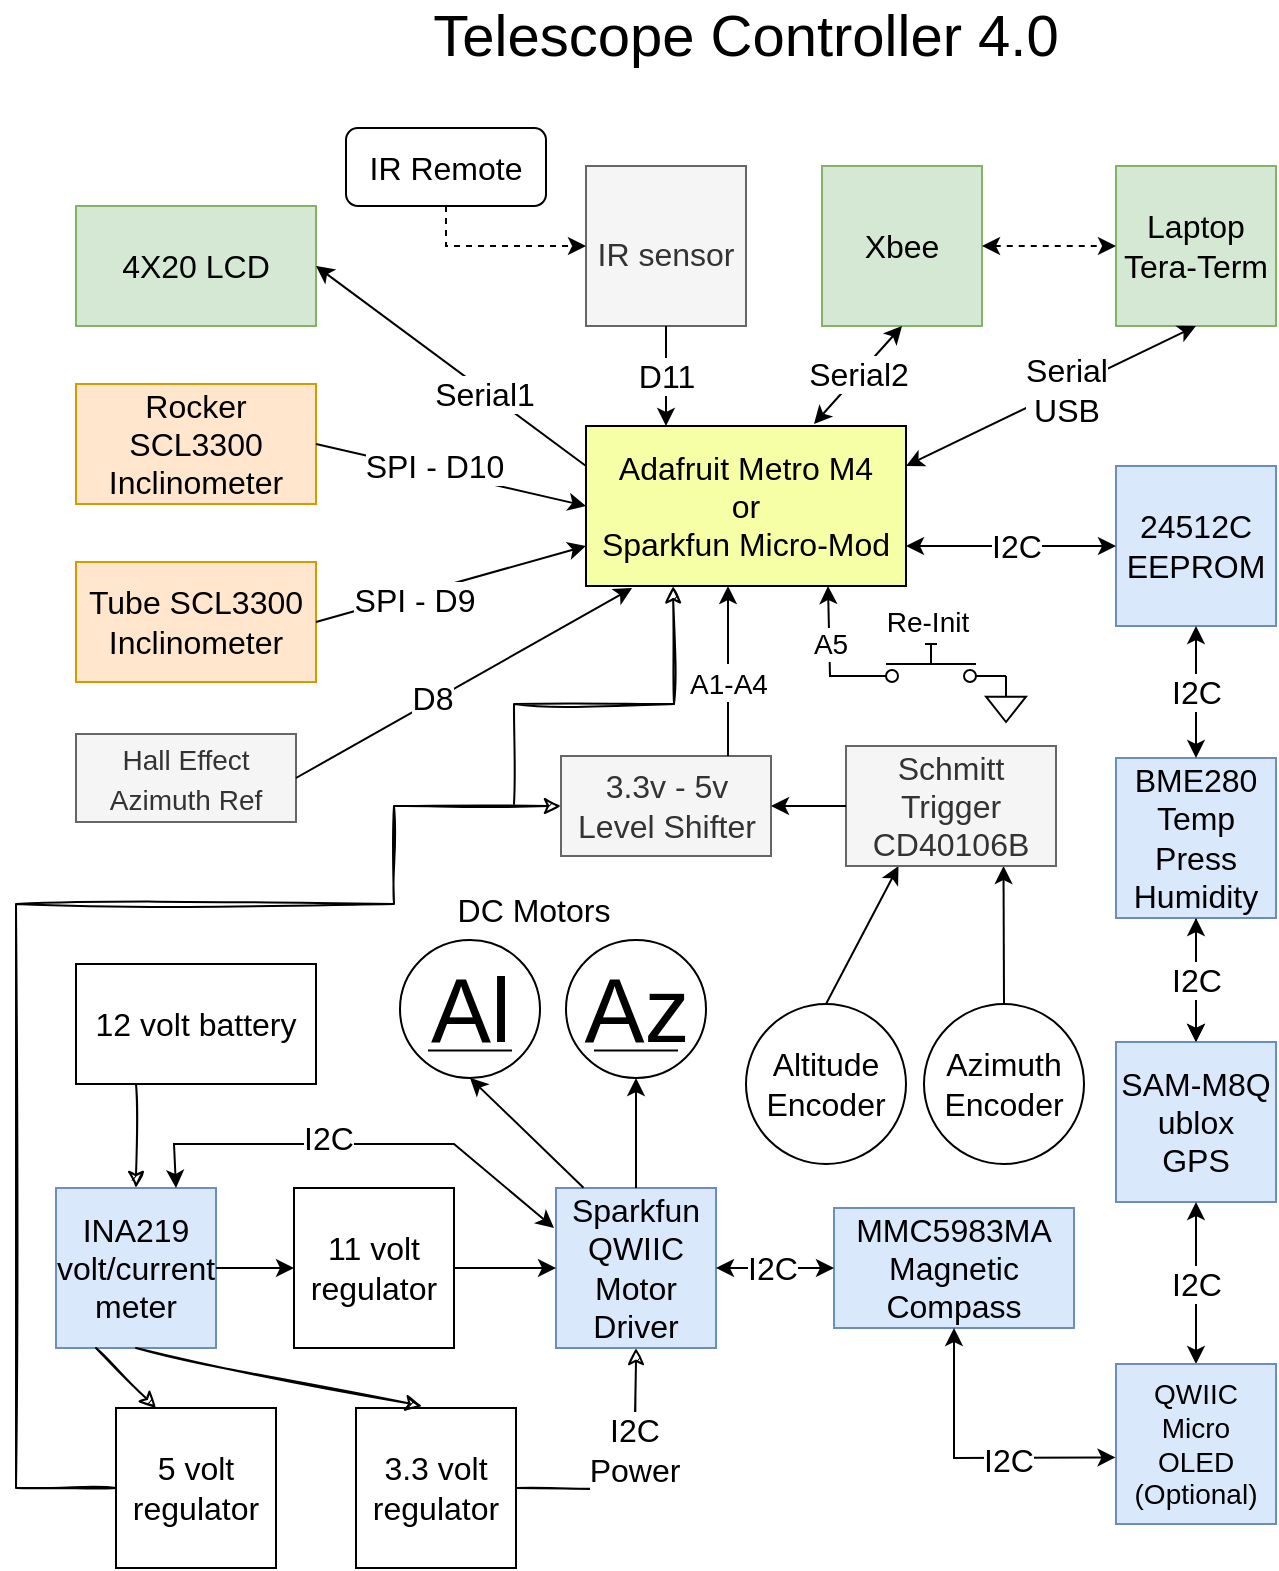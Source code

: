 <mxfile version="19.0.3" type="device"><diagram id="dfTcZu8hBwnrawHtrHI6" name="Page-1"><mxGraphModel dx="1102" dy="865" grid="1" gridSize="10" guides="1" tooltips="1" connect="1" arrows="1" fold="1" page="1" pageScale="1" pageWidth="850" pageHeight="1100" math="0" shadow="0"><root><mxCell id="0"/><mxCell id="1" parent="0"/><mxCell id="vl6H8IpSv7DQlBcltELX-1" value="&lt;font style=&quot;font-size: 16px;&quot;&gt;Adafruit Metro M4&lt;br&gt;or&lt;br&gt;Sparkfun Micro-Mod&lt;/font&gt;" style="rounded=0;whiteSpace=wrap;html=1;fillColor=#F6FFA6;" parent="1" vertex="1"><mxGeometry x="396" y="241" width="160" height="80" as="geometry"/></mxCell><mxCell id="vl6H8IpSv7DQlBcltELX-2" value="Telescope Controller 4.0" style="text;html=1;strokeColor=none;fillColor=none;align=center;verticalAlign=middle;whiteSpace=wrap;rounded=0;fontSize=29;" parent="1" vertex="1"><mxGeometry x="291" y="31" width="370" height="30" as="geometry"/></mxCell><mxCell id="vl6H8IpSv7DQlBcltELX-3" value="&lt;font style=&quot;font-size: 16px;&quot;&gt;IR sensor&lt;/font&gt;" style="whiteSpace=wrap;html=1;aspect=fixed;fontSize=29;fillColor=#f5f5f5;fontColor=#333333;strokeColor=#666666;" parent="1" vertex="1"><mxGeometry x="396" y="111" width="80" height="80" as="geometry"/></mxCell><mxCell id="vl6H8IpSv7DQlBcltELX-4" value="4X20 LCD" style="rounded=0;whiteSpace=wrap;html=1;fontSize=16;fillColor=#d5e8d4;strokeColor=#82b366;" parent="1" vertex="1"><mxGeometry x="141" y="131" width="120" height="60" as="geometry"/></mxCell><mxCell id="vl6H8IpSv7DQlBcltELX-5" value="Rocker SCL3300 Inclinometer" style="rounded=0;whiteSpace=wrap;html=1;fontSize=16;fillColor=#ffe6cc;strokeColor=#d79b00;" parent="1" vertex="1"><mxGeometry x="141" y="220" width="120" height="60" as="geometry"/></mxCell><mxCell id="vl6H8IpSv7DQlBcltELX-6" value="Tube SCL3300 Inclinometer" style="rounded=0;whiteSpace=wrap;html=1;fontSize=16;fillColor=#ffe6cc;strokeColor=#d79b00;" parent="1" vertex="1"><mxGeometry x="141" y="309" width="120" height="60" as="geometry"/></mxCell><mxCell id="vl6H8IpSv7DQlBcltELX-7" value="Laptop&lt;br&gt;Tera-Term" style="whiteSpace=wrap;html=1;aspect=fixed;fontSize=16;fillColor=#d5e8d4;strokeColor=#82b366;" parent="1" vertex="1"><mxGeometry x="661" y="111" width="80" height="80" as="geometry"/></mxCell><mxCell id="vl6H8IpSv7DQlBcltELX-8" value="Xbee" style="whiteSpace=wrap;html=1;aspect=fixed;fontSize=16;fillColor=#d5e8d4;strokeColor=#82b366;" parent="1" vertex="1"><mxGeometry x="514" y="111" width="80" height="80" as="geometry"/></mxCell><mxCell id="vl6H8IpSv7DQlBcltELX-9" value="24512C&lt;br&gt;EEPROM" style="whiteSpace=wrap;html=1;aspect=fixed;fontSize=16;fillColor=#dae8fc;strokeColor=#6c8ebf;" parent="1" vertex="1"><mxGeometry x="661" y="261" width="80" height="80" as="geometry"/></mxCell><mxCell id="vl6H8IpSv7DQlBcltELX-67" value="" style="edgeStyle=orthogonalEdgeStyle;rounded=0;orthogonalLoop=1;jettySize=auto;html=1;fontSize=14;" parent="1" source="vl6H8IpSv7DQlBcltELX-10" target="vl6H8IpSv7DQlBcltELX-11" edge="1"><mxGeometry relative="1" as="geometry"/></mxCell><mxCell id="vl6H8IpSv7DQlBcltELX-10" value="BME280 Temp Press Humidity" style="whiteSpace=wrap;html=1;aspect=fixed;fontSize=16;fillColor=#dae8fc;strokeColor=#6c8ebf;" parent="1" vertex="1"><mxGeometry x="661" y="407" width="80" height="80" as="geometry"/></mxCell><mxCell id="vl6H8IpSv7DQlBcltELX-30" value="" style="edgeStyle=orthogonalEdgeStyle;rounded=0;orthogonalLoop=1;jettySize=auto;html=1;fontSize=16;" parent="1" source="vl6H8IpSv7DQlBcltELX-11" edge="1"><mxGeometry relative="1" as="geometry"><mxPoint x="701" y="563" as="targetPoint"/></mxGeometry></mxCell><mxCell id="vl6H8IpSv7DQlBcltELX-11" value="SAM-M8Q&lt;br&gt;ublox&lt;br&gt;GPS" style="whiteSpace=wrap;html=1;aspect=fixed;fontSize=16;fillColor=#dae8fc;strokeColor=#6c8ebf;" parent="1" vertex="1"><mxGeometry x="661" y="549" width="80" height="80" as="geometry"/></mxCell><mxCell id="vl6H8IpSv7DQlBcltELX-12" value="Sparkfun&lt;br&gt;QWIIC&lt;br&gt;Motor Driver" style="whiteSpace=wrap;html=1;aspect=fixed;fontSize=16;fillColor=#dae8fc;strokeColor=#6c8ebf;" parent="1" vertex="1"><mxGeometry x="381" y="622" width="80" height="80" as="geometry"/></mxCell><mxCell id="vl6H8IpSv7DQlBcltELX-13" value="INA219 volt/current meter" style="whiteSpace=wrap;html=1;aspect=fixed;fontSize=16;fillColor=#dae8fc;strokeColor=#6c8ebf;" parent="1" vertex="1"><mxGeometry x="131" y="622" width="80" height="80" as="geometry"/></mxCell><mxCell id="vl6H8IpSv7DQlBcltELX-14" value="MMC5983MA&lt;br&gt;Magnetic Compass" style="rounded=0;whiteSpace=wrap;html=1;fontSize=16;fillColor=#dae8fc;strokeColor=#6c8ebf;" parent="1" vertex="1"><mxGeometry x="520" y="632" width="120" height="60" as="geometry"/></mxCell><mxCell id="vl6H8IpSv7DQlBcltELX-15" value="12 volt battery" style="rounded=0;whiteSpace=wrap;html=1;fontSize=16;" parent="1" vertex="1"><mxGeometry x="141" y="510" width="120" height="60" as="geometry"/></mxCell><mxCell id="vl6H8IpSv7DQlBcltELX-16" value="5 volt regulator" style="whiteSpace=wrap;html=1;aspect=fixed;fontSize=16;" parent="1" vertex="1"><mxGeometry x="161" y="732" width="80" height="80" as="geometry"/></mxCell><mxCell id="vl6H8IpSv7DQlBcltELX-17" value="3.3 volt regulator" style="whiteSpace=wrap;html=1;aspect=fixed;fontSize=16;" parent="1" vertex="1"><mxGeometry x="281" y="732" width="80" height="80" as="geometry"/></mxCell><mxCell id="vl6H8IpSv7DQlBcltELX-18" value="11 volt regulator" style="whiteSpace=wrap;html=1;aspect=fixed;fontSize=16;" parent="1" vertex="1"><mxGeometry x="250" y="622" width="80" height="80" as="geometry"/></mxCell><mxCell id="vl6H8IpSv7DQlBcltELX-19" value="" style="endArrow=classic;html=1;rounded=0;fontSize=16;entryX=1;entryY=0.5;entryDx=0;entryDy=0;exitX=0;exitY=0.25;exitDx=0;exitDy=0;" parent="1" source="vl6H8IpSv7DQlBcltELX-1" target="vl6H8IpSv7DQlBcltELX-4" edge="1"><mxGeometry width="50" height="50" relative="1" as="geometry"><mxPoint x="391" y="280" as="sourcePoint"/><mxPoint x="381" y="220" as="targetPoint"/></mxGeometry></mxCell><mxCell id="vl6H8IpSv7DQlBcltELX-53" value="Serial1" style="edgeLabel;html=1;align=center;verticalAlign=middle;resizable=0;points=[];fontSize=16;" parent="vl6H8IpSv7DQlBcltELX-19" vertex="1" connectable="0"><mxGeometry x="-0.25" y="1" relative="1" as="geometry"><mxPoint as="offset"/></mxGeometry></mxCell><mxCell id="vl6H8IpSv7DQlBcltELX-20" value="D11" style="endArrow=classic;html=1;rounded=0;fontSize=16;entryX=0.25;entryY=0;entryDx=0;entryDy=0;exitX=0.5;exitY=1;exitDx=0;exitDy=0;" parent="1" source="vl6H8IpSv7DQlBcltELX-3" target="vl6H8IpSv7DQlBcltELX-1" edge="1"><mxGeometry width="50" height="50" relative="1" as="geometry"><mxPoint x="201" y="100" as="sourcePoint"/><mxPoint x="251" y="50" as="targetPoint"/></mxGeometry></mxCell><mxCell id="vl6H8IpSv7DQlBcltELX-21" value="" style="endArrow=classic;startArrow=classic;html=1;rounded=0;fontSize=16;entryX=0;entryY=0.5;entryDx=0;entryDy=0;dashed=1;exitX=1;exitY=0.5;exitDx=0;exitDy=0;" parent="1" source="vl6H8IpSv7DQlBcltELX-8" target="vl6H8IpSv7DQlBcltELX-7" edge="1"><mxGeometry width="50" height="50" relative="1" as="geometry"><mxPoint x="511" y="240" as="sourcePoint"/><mxPoint x="621" y="200" as="targetPoint"/></mxGeometry></mxCell><mxCell id="vl6H8IpSv7DQlBcltELX-22" value="" style="endArrow=classic;startArrow=classic;html=1;rounded=0;fontSize=16;entryX=0.5;entryY=1;entryDx=0;entryDy=0;exitX=1;exitY=0.25;exitDx=0;exitDy=0;" parent="1" source="vl6H8IpSv7DQlBcltELX-1" target="vl6H8IpSv7DQlBcltELX-7" edge="1"><mxGeometry width="50" height="50" relative="1" as="geometry"><mxPoint x="591" y="290" as="sourcePoint"/><mxPoint x="641" y="240" as="targetPoint"/></mxGeometry></mxCell><mxCell id="vl6H8IpSv7DQlBcltELX-51" value="Serial&lt;br&gt;USB" style="edgeLabel;html=1;align=center;verticalAlign=middle;resizable=0;points=[];fontSize=16;" parent="vl6H8IpSv7DQlBcltELX-22" vertex="1" connectable="0"><mxGeometry x="-0.288" y="-3" relative="1" as="geometry"><mxPoint x="27" y="-16" as="offset"/></mxGeometry></mxCell><mxCell id="vl6H8IpSv7DQlBcltELX-24" value="" style="endArrow=classic;startArrow=classic;html=1;rounded=0;fontSize=16;exitX=1;exitY=0.75;exitDx=0;exitDy=0;entryX=0;entryY=0.5;entryDx=0;entryDy=0;" parent="1" source="vl6H8IpSv7DQlBcltELX-1" target="vl6H8IpSv7DQlBcltELX-9" edge="1"><mxGeometry width="50" height="50" relative="1" as="geometry"><mxPoint x="591" y="330" as="sourcePoint"/><mxPoint x="641" y="280" as="targetPoint"/></mxGeometry></mxCell><mxCell id="vl6H8IpSv7DQlBcltELX-50" value="I2C" style="edgeLabel;html=1;align=center;verticalAlign=middle;resizable=0;points=[];fontSize=16;" parent="vl6H8IpSv7DQlBcltELX-24" vertex="1" connectable="0"><mxGeometry x="-0.292" y="1" relative="1" as="geometry"><mxPoint x="18" y="1" as="offset"/></mxGeometry></mxCell><mxCell id="vl6H8IpSv7DQlBcltELX-25" value="" style="endArrow=classic;html=1;rounded=0;fontSize=16;entryX=0;entryY=0.5;entryDx=0;entryDy=0;exitX=1;exitY=0.5;exitDx=0;exitDy=0;" parent="1" source="vl6H8IpSv7DQlBcltELX-5" target="vl6H8IpSv7DQlBcltELX-1" edge="1"><mxGeometry width="50" height="50" relative="1" as="geometry"><mxPoint x="261" y="230" as="sourcePoint"/><mxPoint x="341" y="240" as="targetPoint"/></mxGeometry></mxCell><mxCell id="vl6H8IpSv7DQlBcltELX-56" value="SPI - D10" style="edgeLabel;html=1;align=center;verticalAlign=middle;resizable=0;points=[];fontSize=16;" parent="vl6H8IpSv7DQlBcltELX-25" vertex="1" connectable="0"><mxGeometry x="0.352" y="-1" relative="1" as="geometry"><mxPoint x="-32" y="-11" as="offset"/></mxGeometry></mxCell><mxCell id="vl6H8IpSv7DQlBcltELX-26" value="" style="endArrow=classic;html=1;rounded=0;fontSize=16;exitX=1;exitY=0.5;exitDx=0;exitDy=0;entryX=0;entryY=0.75;entryDx=0;entryDy=0;" parent="1" source="vl6H8IpSv7DQlBcltELX-6" target="vl6H8IpSv7DQlBcltELX-1" edge="1"><mxGeometry width="50" height="50" relative="1" as="geometry"><mxPoint x="321" y="360" as="sourcePoint"/><mxPoint x="371" y="310" as="targetPoint"/></mxGeometry></mxCell><mxCell id="vl6H8IpSv7DQlBcltELX-57" value="SPI - D9" style="edgeLabel;html=1;align=center;verticalAlign=middle;resizable=0;points=[];fontSize=16;" parent="vl6H8IpSv7DQlBcltELX-26" vertex="1" connectable="0"><mxGeometry x="-0.603" y="-1" relative="1" as="geometry"><mxPoint x="22" y="-5" as="offset"/></mxGeometry></mxCell><mxCell id="vl6H8IpSv7DQlBcltELX-27" value="I2C" style="endArrow=classic;startArrow=classic;html=1;rounded=0;fontSize=16;entryX=0.5;entryY=1;entryDx=0;entryDy=0;exitX=0.5;exitY=0;exitDx=0;exitDy=0;" parent="1" source="vl6H8IpSv7DQlBcltELX-10" target="vl6H8IpSv7DQlBcltELX-9" edge="1"><mxGeometry width="50" height="50" relative="1" as="geometry"><mxPoint x="751" y="370" as="sourcePoint"/><mxPoint x="861" y="330" as="targetPoint"/></mxGeometry></mxCell><mxCell id="vl6H8IpSv7DQlBcltELX-28" value="I2C" style="endArrow=classic;startArrow=classic;html=1;rounded=0;fontSize=16;entryX=0.5;entryY=1;entryDx=0;entryDy=0;exitX=0.5;exitY=0;exitDx=0;exitDy=0;" parent="1" source="vl6H8IpSv7DQlBcltELX-11" target="vl6H8IpSv7DQlBcltELX-10" edge="1"><mxGeometry width="50" height="50" relative="1" as="geometry"><mxPoint x="701" y="592" as="sourcePoint"/><mxPoint x="701" y="514" as="targetPoint"/></mxGeometry></mxCell><mxCell id="vl6H8IpSv7DQlBcltELX-29" value="I2C" style="endArrow=classic;startArrow=classic;html=1;rounded=0;fontSize=16;exitX=0.5;exitY=0;exitDx=0;exitDy=0;entryX=0.5;entryY=1;entryDx=0;entryDy=0;" parent="1" source="vl6H8IpSv7DQlBcltELX-74" target="vl6H8IpSv7DQlBcltELX-11" edge="1"><mxGeometry width="50" height="50" relative="1" as="geometry"><mxPoint x="611" y="781" as="sourcePoint"/><mxPoint x="661" y="731" as="targetPoint"/><Array as="points"><mxPoint x="701" y="662"/></Array></mxGeometry></mxCell><mxCell id="vl6H8IpSv7DQlBcltELX-31" value="" style="endArrow=classic;startArrow=classic;html=1;rounded=0;fontSize=16;exitX=1;exitY=0.5;exitDx=0;exitDy=0;entryX=0;entryY=0.5;entryDx=0;entryDy=0;" parent="1" source="vl6H8IpSv7DQlBcltELX-12" target="vl6H8IpSv7DQlBcltELX-14" edge="1"><mxGeometry width="50" height="50" relative="1" as="geometry"><mxPoint x="491" y="601" as="sourcePoint"/><mxPoint x="541" y="551" as="targetPoint"/></mxGeometry></mxCell><mxCell id="vl6H8IpSv7DQlBcltELX-62" value="I2C" style="edgeLabel;html=1;align=center;verticalAlign=middle;resizable=0;points=[];fontSize=16;" parent="vl6H8IpSv7DQlBcltELX-31" vertex="1" connectable="0"><mxGeometry x="-0.424" y="-2" relative="1" as="geometry"><mxPoint x="11" y="-2" as="offset"/></mxGeometry></mxCell><mxCell id="vl6H8IpSv7DQlBcltELX-32" value="Azimuth Encoder" style="ellipse;whiteSpace=wrap;html=1;aspect=fixed;fontSize=16;" parent="1" vertex="1"><mxGeometry x="565" y="530" width="80" height="80" as="geometry"/></mxCell><mxCell id="vl6H8IpSv7DQlBcltELX-33" value="Altitude Encoder" style="ellipse;whiteSpace=wrap;html=1;aspect=fixed;fontSize=16;" parent="1" vertex="1"><mxGeometry x="476" y="530" width="80" height="80" as="geometry"/></mxCell><mxCell id="vl6H8IpSv7DQlBcltELX-34" value="Az" style="dashed=0;outlineConnect=0;align=center;html=1;shape=mxgraph.pid.engines.electric_motor_(dc);fontSize=45;" parent="1" vertex="1"><mxGeometry x="386" y="498" width="70" height="69" as="geometry"/></mxCell><mxCell id="vl6H8IpSv7DQlBcltELX-35" value="Al" style="dashed=0;outlineConnect=0;align=center;html=1;shape=mxgraph.pid.engines.electric_motor_(dc);fontSize=45;" parent="1" vertex="1"><mxGeometry x="303" y="498" width="70" height="69" as="geometry"/></mxCell><mxCell id="vl6H8IpSv7DQlBcltELX-36" value="" style="endArrow=classic;html=1;rounded=0;fontSize=16;exitX=0.5;exitY=0;exitDx=0;exitDy=0;entryX=0.75;entryY=1;entryDx=0;entryDy=0;" parent="1" source="vl6H8IpSv7DQlBcltELX-32" target="vl6H8IpSv7DQlBcltELX-59" edge="1"><mxGeometry width="50" height="50" relative="1" as="geometry"><mxPoint x="311" y="510" as="sourcePoint"/><mxPoint x="531" y="320" as="targetPoint"/></mxGeometry></mxCell><mxCell id="vl6H8IpSv7DQlBcltELX-37" value="" style="endArrow=classic;html=1;rounded=0;fontSize=16;entryX=0.25;entryY=1;entryDx=0;entryDy=0;exitX=0.5;exitY=0;exitDx=0;exitDy=0;" parent="1" source="vl6H8IpSv7DQlBcltELX-33" target="vl6H8IpSv7DQlBcltELX-59" edge="1"><mxGeometry width="50" height="50" relative="1" as="geometry"><mxPoint x="301" y="500" as="sourcePoint"/><mxPoint x="351" y="450" as="targetPoint"/></mxGeometry></mxCell><mxCell id="vl6H8IpSv7DQlBcltELX-38" value="" style="endArrow=classic;html=1;rounded=0;fontSize=16;entryX=0.5;entryY=1;entryDx=0;entryDy=0;entryPerimeter=0;exitX=0.5;exitY=0;exitDx=0;exitDy=0;" parent="1" source="vl6H8IpSv7DQlBcltELX-12" target="vl6H8IpSv7DQlBcltELX-34" edge="1"><mxGeometry width="50" height="50" relative="1" as="geometry"><mxPoint x="421" y="602" as="sourcePoint"/><mxPoint x="396" y="546.5" as="targetPoint"/></mxGeometry></mxCell><mxCell id="vl6H8IpSv7DQlBcltELX-39" value="" style="endArrow=classic;html=1;rounded=0;fontSize=16;entryX=0.5;entryY=1;entryDx=0;entryDy=0;entryPerimeter=0;exitX=0.172;exitY=-0.002;exitDx=0;exitDy=0;exitPerimeter=0;" parent="1" source="vl6H8IpSv7DQlBcltELX-12" target="vl6H8IpSv7DQlBcltELX-35" edge="1"><mxGeometry width="50" height="50" relative="1" as="geometry"><mxPoint x="400" y="620" as="sourcePoint"/><mxPoint x="311" y="552" as="targetPoint"/></mxGeometry></mxCell><mxCell id="vl6H8IpSv7DQlBcltELX-40" value="" style="endArrow=classic;html=1;rounded=0;fontSize=16;exitX=0.25;exitY=1;exitDx=0;exitDy=0;entryX=0.5;entryY=0;entryDx=0;entryDy=0;shadow=0;sketch=1;" parent="1" source="vl6H8IpSv7DQlBcltELX-15" target="vl6H8IpSv7DQlBcltELX-13" edge="1"><mxGeometry width="50" height="50" relative="1" as="geometry"><mxPoint x="61" y="662" as="sourcePoint"/><mxPoint x="111" y="612" as="targetPoint"/></mxGeometry></mxCell><mxCell id="vl6H8IpSv7DQlBcltELX-41" value="" style="endArrow=classic;html=1;rounded=0;fontSize=16;exitX=0.25;exitY=1;exitDx=0;exitDy=0;entryX=0.25;entryY=0;entryDx=0;entryDy=0;sketch=1;" parent="1" source="vl6H8IpSv7DQlBcltELX-13" target="vl6H8IpSv7DQlBcltELX-16" edge="1"><mxGeometry width="50" height="50" relative="1" as="geometry"><mxPoint x="101" y="742" as="sourcePoint"/><mxPoint x="161" y="772" as="targetPoint"/><Array as="points"/></mxGeometry></mxCell><mxCell id="vl6H8IpSv7DQlBcltELX-42" value="" style="endArrow=classic;html=1;rounded=0;fontSize=16;entryX=0.413;entryY=-0.012;entryDx=0;entryDy=0;entryPerimeter=0;exitX=0.5;exitY=1;exitDx=0;exitDy=0;sketch=1;" parent="1" source="vl6H8IpSv7DQlBcltELX-13" target="vl6H8IpSv7DQlBcltELX-17" edge="1"><mxGeometry width="50" height="50" relative="1" as="geometry"><mxPoint x="251" y="722" as="sourcePoint"/><mxPoint x="301" y="672" as="targetPoint"/></mxGeometry></mxCell><mxCell id="vl6H8IpSv7DQlBcltELX-43" value="" style="endArrow=classic;html=1;rounded=0;fontSize=16;exitX=1;exitY=0.5;exitDx=0;exitDy=0;entryX=0;entryY=0.5;entryDx=0;entryDy=0;" parent="1" source="vl6H8IpSv7DQlBcltELX-13" target="vl6H8IpSv7DQlBcltELX-18" edge="1"><mxGeometry width="50" height="50" relative="1" as="geometry"><mxPoint x="271" y="702" as="sourcePoint"/><mxPoint x="321" y="652" as="targetPoint"/></mxGeometry></mxCell><mxCell id="vl6H8IpSv7DQlBcltELX-44" value="" style="endArrow=classic;html=1;rounded=0;fontSize=16;exitX=1;exitY=0.5;exitDx=0;exitDy=0;" parent="1" source="vl6H8IpSv7DQlBcltELX-18" edge="1"><mxGeometry width="50" height="50" relative="1" as="geometry"><mxPoint x="521" y="781" as="sourcePoint"/><mxPoint x="381" y="662" as="targetPoint"/></mxGeometry></mxCell><mxCell id="vl6H8IpSv7DQlBcltELX-45" value="" style="endArrow=classic;html=1;rounded=0;fontSize=16;exitX=1;exitY=0.5;exitDx=0;exitDy=0;entryX=0.5;entryY=1;entryDx=0;entryDy=0;sketch=1;" parent="1" source="vl6H8IpSv7DQlBcltELX-17" target="vl6H8IpSv7DQlBcltELX-12" edge="1"><mxGeometry width="50" height="50" relative="1" as="geometry"><mxPoint x="401" y="802" as="sourcePoint"/><mxPoint x="451" y="752" as="targetPoint"/><Array as="points"><mxPoint x="421" y="772"/></Array></mxGeometry></mxCell><mxCell id="vl6H8IpSv7DQlBcltELX-49" value="I2C&lt;br&gt;Power" style="edgeLabel;html=1;align=center;verticalAlign=middle;resizable=0;points=[];fontSize=16;" parent="vl6H8IpSv7DQlBcltELX-45" vertex="1" connectable="0"><mxGeometry x="0.222" y="1" relative="1" as="geometry"><mxPoint as="offset"/></mxGeometry></mxCell><mxCell id="vl6H8IpSv7DQlBcltELX-46" value="DC Motors" style="text;html=1;strokeColor=none;fillColor=none;align=center;verticalAlign=middle;whiteSpace=wrap;rounded=0;fontSize=16;" parent="1" vertex="1"><mxGeometry x="330" y="468" width="80" height="30" as="geometry"/></mxCell><mxCell id="vl6H8IpSv7DQlBcltELX-47" value="IR Remote" style="rounded=1;whiteSpace=wrap;html=1;fontSize=16;" parent="1" vertex="1"><mxGeometry x="276" y="92" width="100" height="39" as="geometry"/></mxCell><mxCell id="vl6H8IpSv7DQlBcltELX-48" value="" style="endArrow=classic;html=1;rounded=0;fontSize=16;exitX=0.5;exitY=1;exitDx=0;exitDy=0;entryX=0;entryY=0.5;entryDx=0;entryDy=0;dashed=1;" parent="1" source="vl6H8IpSv7DQlBcltELX-47" target="vl6H8IpSv7DQlBcltELX-3" edge="1"><mxGeometry width="50" height="50" relative="1" as="geometry"><mxPoint x="326" y="200" as="sourcePoint"/><mxPoint x="376" y="150" as="targetPoint"/><Array as="points"><mxPoint x="326" y="151"/></Array></mxGeometry></mxCell><mxCell id="vl6H8IpSv7DQlBcltELX-58" value="3.3v - 5v Level Shifter" style="rounded=0;whiteSpace=wrap;html=1;fontSize=16;fillColor=#f5f5f5;fontColor=#333333;strokeColor=#666666;" parent="1" vertex="1"><mxGeometry x="383.5" y="406" width="105" height="50" as="geometry"/></mxCell><mxCell id="vl6H8IpSv7DQlBcltELX-59" value="Schmitt Trigger CD40106B" style="rounded=0;whiteSpace=wrap;html=1;fontSize=16;fillColor=#f5f5f5;fontColor=#333333;strokeColor=#666666;" parent="1" vertex="1"><mxGeometry x="526" y="401" width="105" height="60" as="geometry"/></mxCell><mxCell id="vl6H8IpSv7DQlBcltELX-60" value="" style="endArrow=classic;html=1;rounded=0;fontSize=16;exitX=0;exitY=0.5;exitDx=0;exitDy=0;entryX=1;entryY=0.5;entryDx=0;entryDy=0;" parent="1" source="vl6H8IpSv7DQlBcltELX-59" target="vl6H8IpSv7DQlBcltELX-58" edge="1"><mxGeometry width="50" height="50" relative="1" as="geometry"><mxPoint x="411" y="441" as="sourcePoint"/><mxPoint x="461" y="391" as="targetPoint"/></mxGeometry></mxCell><mxCell id="vl6H8IpSv7DQlBcltELX-61" value="&lt;font style=&quot;font-size: 14px;&quot;&gt;A1-A4&lt;/font&gt;" style="endArrow=classic;html=1;rounded=0;fontSize=16;entryX=0.25;entryY=1;entryDx=0;entryDy=0;exitX=0.5;exitY=0;exitDx=0;exitDy=0;" parent="1" edge="1"><mxGeometry x="-0.118" width="50" height="50" relative="1" as="geometry"><mxPoint x="467.0" y="406" as="sourcePoint"/><mxPoint x="467.0" y="321" as="targetPoint"/><mxPoint as="offset"/></mxGeometry></mxCell><mxCell id="vl6H8IpSv7DQlBcltELX-63" value="&lt;font style=&quot;font-size: 14px;&quot;&gt;Hall Effect Azimuth Ref&lt;/font&gt;" style="rounded=0;whiteSpace=wrap;html=1;fontSize=16;fillColor=#f5f5f5;fontColor=#333333;strokeColor=#666666;" parent="1" vertex="1"><mxGeometry x="141" y="395" width="110" height="44" as="geometry"/></mxCell><mxCell id="vl6H8IpSv7DQlBcltELX-64" value="" style="endArrow=classic;html=1;rounded=0;fontSize=14;exitX=1;exitY=0.5;exitDx=0;exitDy=0;entryX=0.144;entryY=1.013;entryDx=0;entryDy=0;entryPerimeter=0;" parent="1" source="vl6H8IpSv7DQlBcltELX-63" target="vl6H8IpSv7DQlBcltELX-1" edge="1"><mxGeometry width="50" height="50" relative="1" as="geometry"><mxPoint x="301" y="390" as="sourcePoint"/><mxPoint x="351" y="340" as="targetPoint"/></mxGeometry></mxCell><mxCell id="vl6H8IpSv7DQlBcltELX-66" value="D8" style="edgeLabel;html=1;align=center;verticalAlign=middle;resizable=0;points=[];fontSize=16;" parent="vl6H8IpSv7DQlBcltELX-64" vertex="1" connectable="0"><mxGeometry x="-0.181" y="2" relative="1" as="geometry"><mxPoint as="offset"/></mxGeometry></mxCell><mxCell id="vl6H8IpSv7DQlBcltELX-65" value="" style="endArrow=classic;html=1;rounded=0;fontSize=14;exitX=0;exitY=0.5;exitDx=0;exitDy=0;entryX=0;entryY=0.5;entryDx=0;entryDy=0;sketch=1;" parent="1" source="vl6H8IpSv7DQlBcltELX-16" target="vl6H8IpSv7DQlBcltELX-58" edge="1"><mxGeometry width="50" height="50" relative="1" as="geometry"><mxPoint x="101" y="480" as="sourcePoint"/><mxPoint x="381" y="380" as="targetPoint"/><Array as="points"><mxPoint x="111" y="772"/><mxPoint x="111" y="480"/><mxPoint x="300" y="480"/><mxPoint x="300" y="431"/></Array></mxGeometry></mxCell><mxCell id="vl6H8IpSv7DQlBcltELX-68" value="" style="shape=mxgraph.electrical.electro-mechanical.pushbutton;aspect=fixed;elSwitchState=off;fontSize=14;" parent="1" vertex="1"><mxGeometry x="531" y="350" width="75" height="20" as="geometry"/></mxCell><mxCell id="vl6H8IpSv7DQlBcltELX-69" value="" style="pointerEvents=1;verticalLabelPosition=bottom;shadow=0;dashed=0;align=center;html=1;verticalAlign=top;shape=mxgraph.electrical.signal_sources.signal_ground;fontSize=14;" parent="1" vertex="1"><mxGeometry x="596" y="370" width="20" height="19" as="geometry"/></mxCell><mxCell id="vl6H8IpSv7DQlBcltELX-71" value="" style="endArrow=none;html=1;rounded=0;fontSize=14;exitX=1;exitY=0.8;exitDx=0;exitDy=0;entryX=0.5;entryY=0;entryDx=0;entryDy=0;entryPerimeter=0;" parent="1" source="vl6H8IpSv7DQlBcltELX-68" edge="1"><mxGeometry width="50" height="50" relative="1" as="geometry"><mxPoint x="621" y="390" as="sourcePoint"/><mxPoint x="606" y="370" as="targetPoint"/></mxGeometry></mxCell><mxCell id="vl6H8IpSv7DQlBcltELX-72" value="A5" style="endArrow=classic;html=1;rounded=0;fontSize=14;entryX=0.5;entryY=1;entryDx=0;entryDy=0;exitX=0;exitY=0.8;exitDx=0;exitDy=0;" parent="1" source="vl6H8IpSv7DQlBcltELX-68" edge="1"><mxGeometry width="50" height="50" relative="1" as="geometry"><mxPoint x="501" y="380" as="sourcePoint"/><mxPoint x="517" y="321" as="targetPoint"/><Array as="points"><mxPoint x="518" y="366"/></Array></mxGeometry></mxCell><mxCell id="vl6H8IpSv7DQlBcltELX-73" value="Re-Init" style="text;html=1;strokeColor=none;fillColor=none;align=center;verticalAlign=middle;whiteSpace=wrap;rounded=0;fontSize=14;" parent="1" vertex="1"><mxGeometry x="541" y="329" width="52" height="19" as="geometry"/></mxCell><mxCell id="vl6H8IpSv7DQlBcltELX-74" value="QWIIC&lt;br&gt;Micro&lt;br&gt;OLED (Optional)" style="whiteSpace=wrap;html=1;aspect=fixed;fontSize=14;fillColor=#dae8fc;strokeColor=#6c8ebf;" parent="1" vertex="1"><mxGeometry x="661" y="710" width="80" height="80" as="geometry"/></mxCell><mxCell id="vl6H8IpSv7DQlBcltELX-75" value="" style="endArrow=classic;startArrow=classic;html=1;rounded=0;fontSize=16;entryX=0.5;entryY=1;entryDx=0;entryDy=0;exitX=-0.003;exitY=0.584;exitDx=0;exitDy=0;exitPerimeter=0;" parent="1" source="vl6H8IpSv7DQlBcltELX-74" target="vl6H8IpSv7DQlBcltELX-14" edge="1"><mxGeometry width="50" height="50" relative="1" as="geometry"><mxPoint x="570" y="770" as="sourcePoint"/><mxPoint x="620" y="720" as="targetPoint"/><Array as="points"><mxPoint x="580" y="757"/></Array></mxGeometry></mxCell><mxCell id="vl6H8IpSv7DQlBcltELX-76" value="&lt;font style=&quot;font-size: 16px;&quot;&gt;I2C&lt;/font&gt;" style="edgeLabel;html=1;align=center;verticalAlign=middle;resizable=0;points=[];fontSize=14;" parent="vl6H8IpSv7DQlBcltELX-75" vertex="1" connectable="0"><mxGeometry x="-0.251" y="1" relative="1" as="geometry"><mxPoint as="offset"/></mxGeometry></mxCell><mxCell id="vl6H8IpSv7DQlBcltELX-77" value="" style="endArrow=classic;startArrow=classic;html=1;rounded=0;fontSize=16;exitX=0.75;exitY=0;exitDx=0;exitDy=0;" parent="1" source="vl6H8IpSv7DQlBcltELX-13" edge="1"><mxGeometry width="50" height="50" relative="1" as="geometry"><mxPoint x="270" y="620" as="sourcePoint"/><mxPoint x="380" y="642" as="targetPoint"/><Array as="points"><mxPoint x="190" y="600"/><mxPoint x="330" y="600"/></Array></mxGeometry></mxCell><mxCell id="vl6H8IpSv7DQlBcltELX-78" value="I2C" style="edgeLabel;html=1;align=center;verticalAlign=middle;resizable=0;points=[];fontSize=16;" parent="vl6H8IpSv7DQlBcltELX-77" vertex="1" connectable="0"><mxGeometry x="-0.135" y="3" relative="1" as="geometry"><mxPoint as="offset"/></mxGeometry></mxCell><mxCell id="vl6H8IpSv7DQlBcltELX-79" value="" style="endArrow=classic;html=1;rounded=0;fontSize=16;entryX=0.272;entryY=1.002;entryDx=0;entryDy=0;entryPerimeter=0;sketch=1;" parent="1" target="vl6H8IpSv7DQlBcltELX-1" edge="1"><mxGeometry width="50" height="50" relative="1" as="geometry"><mxPoint x="360" y="430" as="sourcePoint"/><mxPoint x="439.2" y="323.68" as="targetPoint"/><Array as="points"><mxPoint x="360" y="380"/><mxPoint x="440" y="380"/></Array></mxGeometry></mxCell><mxCell id="cRPxH1ninOM3Y_5_v1rp-1" value="Serial2" style="endArrow=classic;startArrow=classic;html=1;rounded=0;entryX=0.5;entryY=1;entryDx=0;entryDy=0;fontSize=16;" parent="1" target="vl6H8IpSv7DQlBcltELX-8" edge="1"><mxGeometry width="50" height="50" relative="1" as="geometry"><mxPoint x="510" y="240" as="sourcePoint"/><mxPoint x="570" y="200" as="targetPoint"/></mxGeometry></mxCell></root></mxGraphModel></diagram></mxfile>